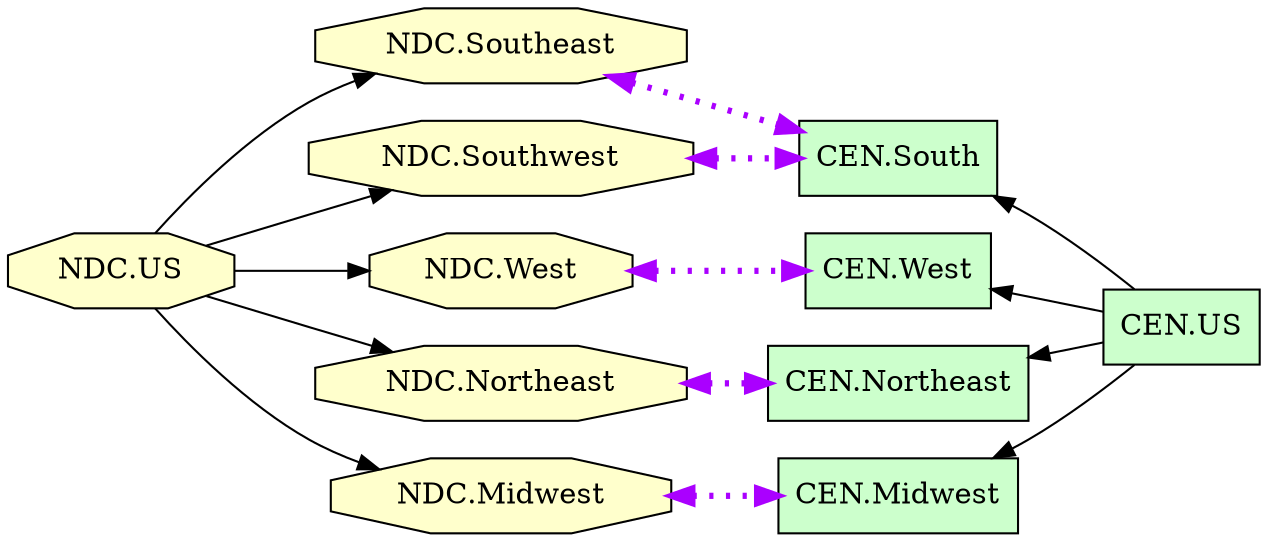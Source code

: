 digraph{
rankdir=LR
node[shape=circle style=filled fillcolor="#FFFFFF"] 
node[shape=box style=filled fillcolor="#CCFFCC"] 
"CEN.US"
"CEN.Northeast"
"CEN.Midwest"
"CEN.West"
"CEN.South"

node[shape=circle style=filled fillcolor="#FFFFFF"] 
node[shape=octagon style=filled fillcolor="#FFFFCC"] 
"NDC.Southeast"
"NDC.West"
"NDC.Northeast"
"NDC.Midwest"
"NDC.Southwest"
edge[style=solid color="#000000" constraint=true penwidth=1]
edge[style=solid color="#000000" constraint=true penwidth=1]

"NDC.US" -> {"NDC.Southwest", "NDC.Southeast", "NDC.West" "NDC.Northeast" "NDC.Midwest"}

edge[style=solid color="#000000" constraint=true penwidth=1]



edge[style=solid color="#000000" constraint=true penwidth=1 dir=back]

"CEN.South" -> "CEN.US"
"CEN.West" -> "CEN.US"
"CEN.Northeast" -> "CEN.US"
"CEN.Midwest" -> "CEN.US"

edge[style=dotted color="#AA00FF" constraint=true penwidth=3 dir=both]

"NDC.Midwest" -> "CEN.Midwest" 
"NDC.Northeast" -> "CEN.Northeast" 
"NDC.Southeast" -> "CEN.South" 
"NDC.Southwest" -> "CEN.South" 
"NDC.West" -> "CEN.West" 

}